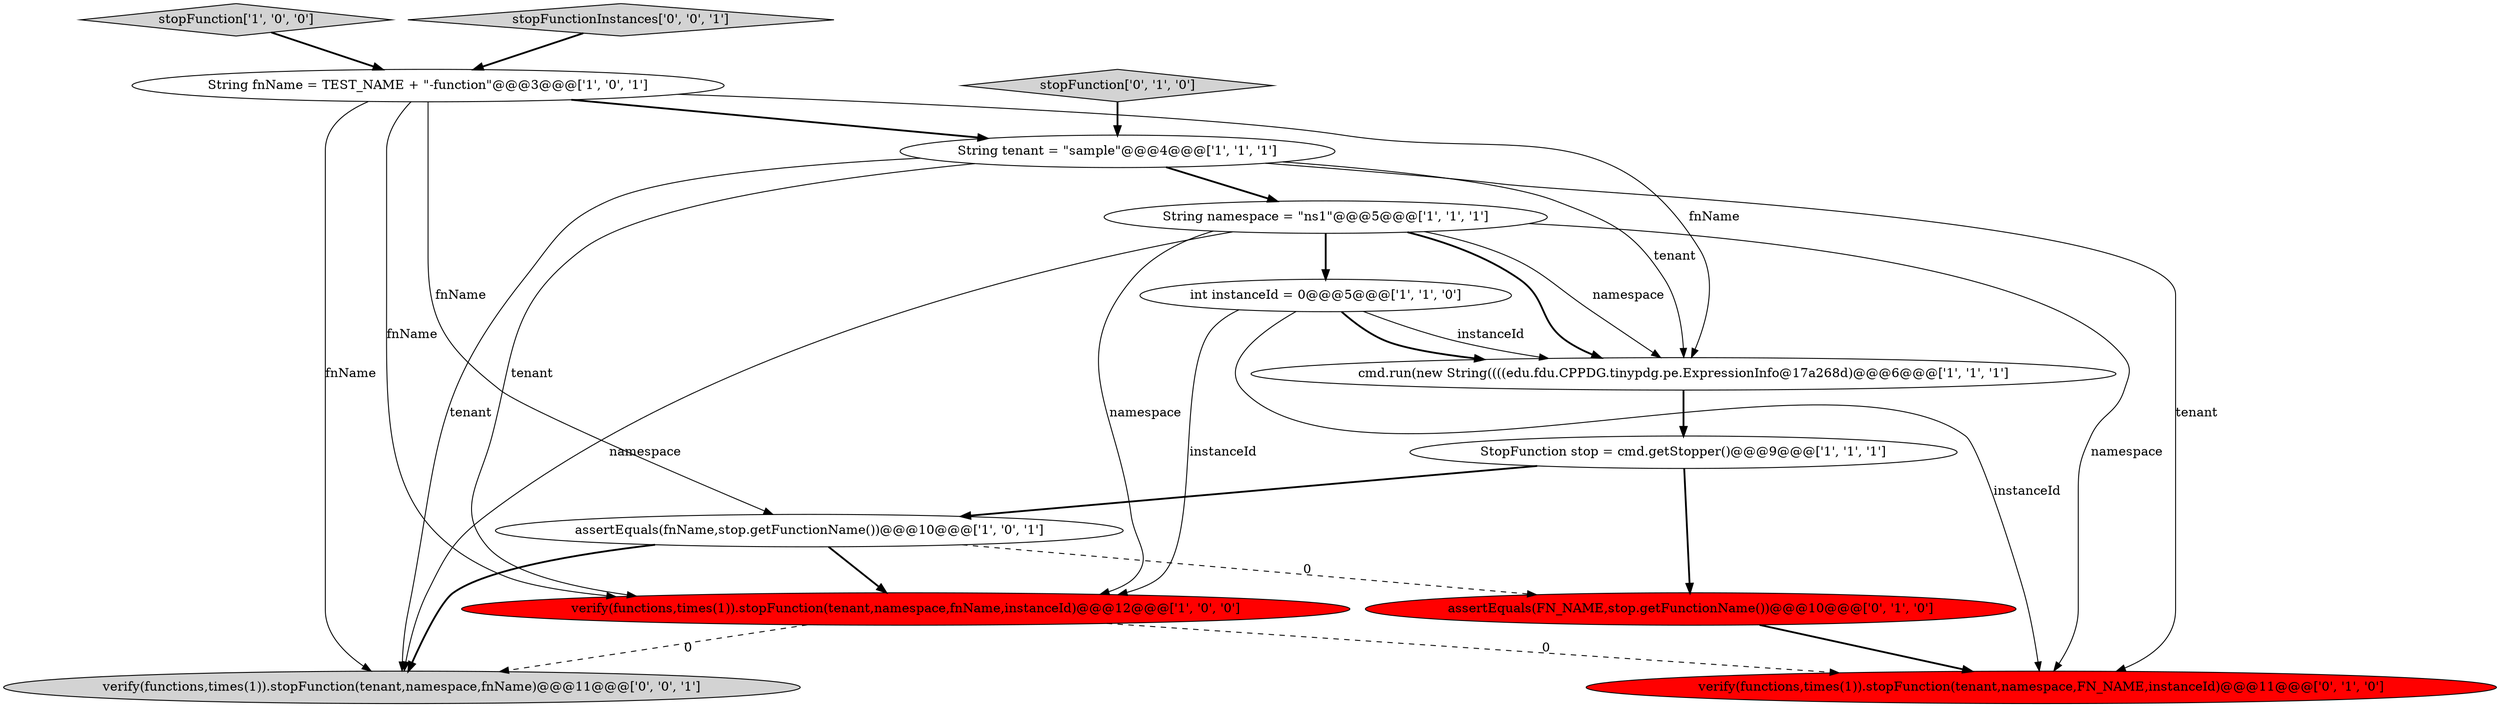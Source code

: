 digraph {
11 [style = filled, label = "stopFunction['0', '1', '0']", fillcolor = lightgray, shape = diamond image = "AAA0AAABBB2BBB"];
5 [style = filled, label = "stopFunction['1', '0', '0']", fillcolor = lightgray, shape = diamond image = "AAA0AAABBB1BBB"];
4 [style = filled, label = "String tenant = \"sample\"@@@4@@@['1', '1', '1']", fillcolor = white, shape = ellipse image = "AAA0AAABBB1BBB"];
1 [style = filled, label = "int instanceId = 0@@@5@@@['1', '1', '0']", fillcolor = white, shape = ellipse image = "AAA0AAABBB1BBB"];
8 [style = filled, label = "assertEquals(fnName,stop.getFunctionName())@@@10@@@['1', '0', '1']", fillcolor = white, shape = ellipse image = "AAA0AAABBB1BBB"];
0 [style = filled, label = "String namespace = \"ns1\"@@@5@@@['1', '1', '1']", fillcolor = white, shape = ellipse image = "AAA0AAABBB1BBB"];
7 [style = filled, label = "cmd.run(new String((((edu.fdu.CPPDG.tinypdg.pe.ExpressionInfo@17a268d)@@@6@@@['1', '1', '1']", fillcolor = white, shape = ellipse image = "AAA0AAABBB1BBB"];
10 [style = filled, label = "verify(functions,times(1)).stopFunction(tenant,namespace,FN_NAME,instanceId)@@@11@@@['0', '1', '0']", fillcolor = red, shape = ellipse image = "AAA1AAABBB2BBB"];
9 [style = filled, label = "assertEquals(FN_NAME,stop.getFunctionName())@@@10@@@['0', '1', '0']", fillcolor = red, shape = ellipse image = "AAA1AAABBB2BBB"];
3 [style = filled, label = "verify(functions,times(1)).stopFunction(tenant,namespace,fnName,instanceId)@@@12@@@['1', '0', '0']", fillcolor = red, shape = ellipse image = "AAA1AAABBB1BBB"];
6 [style = filled, label = "String fnName = TEST_NAME + \"-function\"@@@3@@@['1', '0', '1']", fillcolor = white, shape = ellipse image = "AAA0AAABBB1BBB"];
12 [style = filled, label = "verify(functions,times(1)).stopFunction(tenant,namespace,fnName)@@@11@@@['0', '0', '1']", fillcolor = lightgray, shape = ellipse image = "AAA0AAABBB3BBB"];
2 [style = filled, label = "StopFunction stop = cmd.getStopper()@@@9@@@['1', '1', '1']", fillcolor = white, shape = ellipse image = "AAA0AAABBB1BBB"];
13 [style = filled, label = "stopFunctionInstances['0', '0', '1']", fillcolor = lightgray, shape = diamond image = "AAA0AAABBB3BBB"];
0->3 [style = solid, label="namespace"];
1->3 [style = solid, label="instanceId"];
0->12 [style = solid, label="namespace"];
11->4 [style = bold, label=""];
8->3 [style = bold, label=""];
4->3 [style = solid, label="tenant"];
6->12 [style = solid, label="fnName"];
2->9 [style = bold, label=""];
9->10 [style = bold, label=""];
1->7 [style = bold, label=""];
6->7 [style = solid, label="fnName"];
4->0 [style = bold, label=""];
0->7 [style = bold, label=""];
6->8 [style = solid, label="fnName"];
1->7 [style = solid, label="instanceId"];
8->9 [style = dashed, label="0"];
6->4 [style = bold, label=""];
3->12 [style = dashed, label="0"];
5->6 [style = bold, label=""];
6->3 [style = solid, label="fnName"];
4->10 [style = solid, label="tenant"];
7->2 [style = bold, label=""];
0->1 [style = bold, label=""];
3->10 [style = dashed, label="0"];
1->10 [style = solid, label="instanceId"];
13->6 [style = bold, label=""];
0->7 [style = solid, label="namespace"];
0->10 [style = solid, label="namespace"];
4->7 [style = solid, label="tenant"];
8->12 [style = bold, label=""];
4->12 [style = solid, label="tenant"];
2->8 [style = bold, label=""];
}
